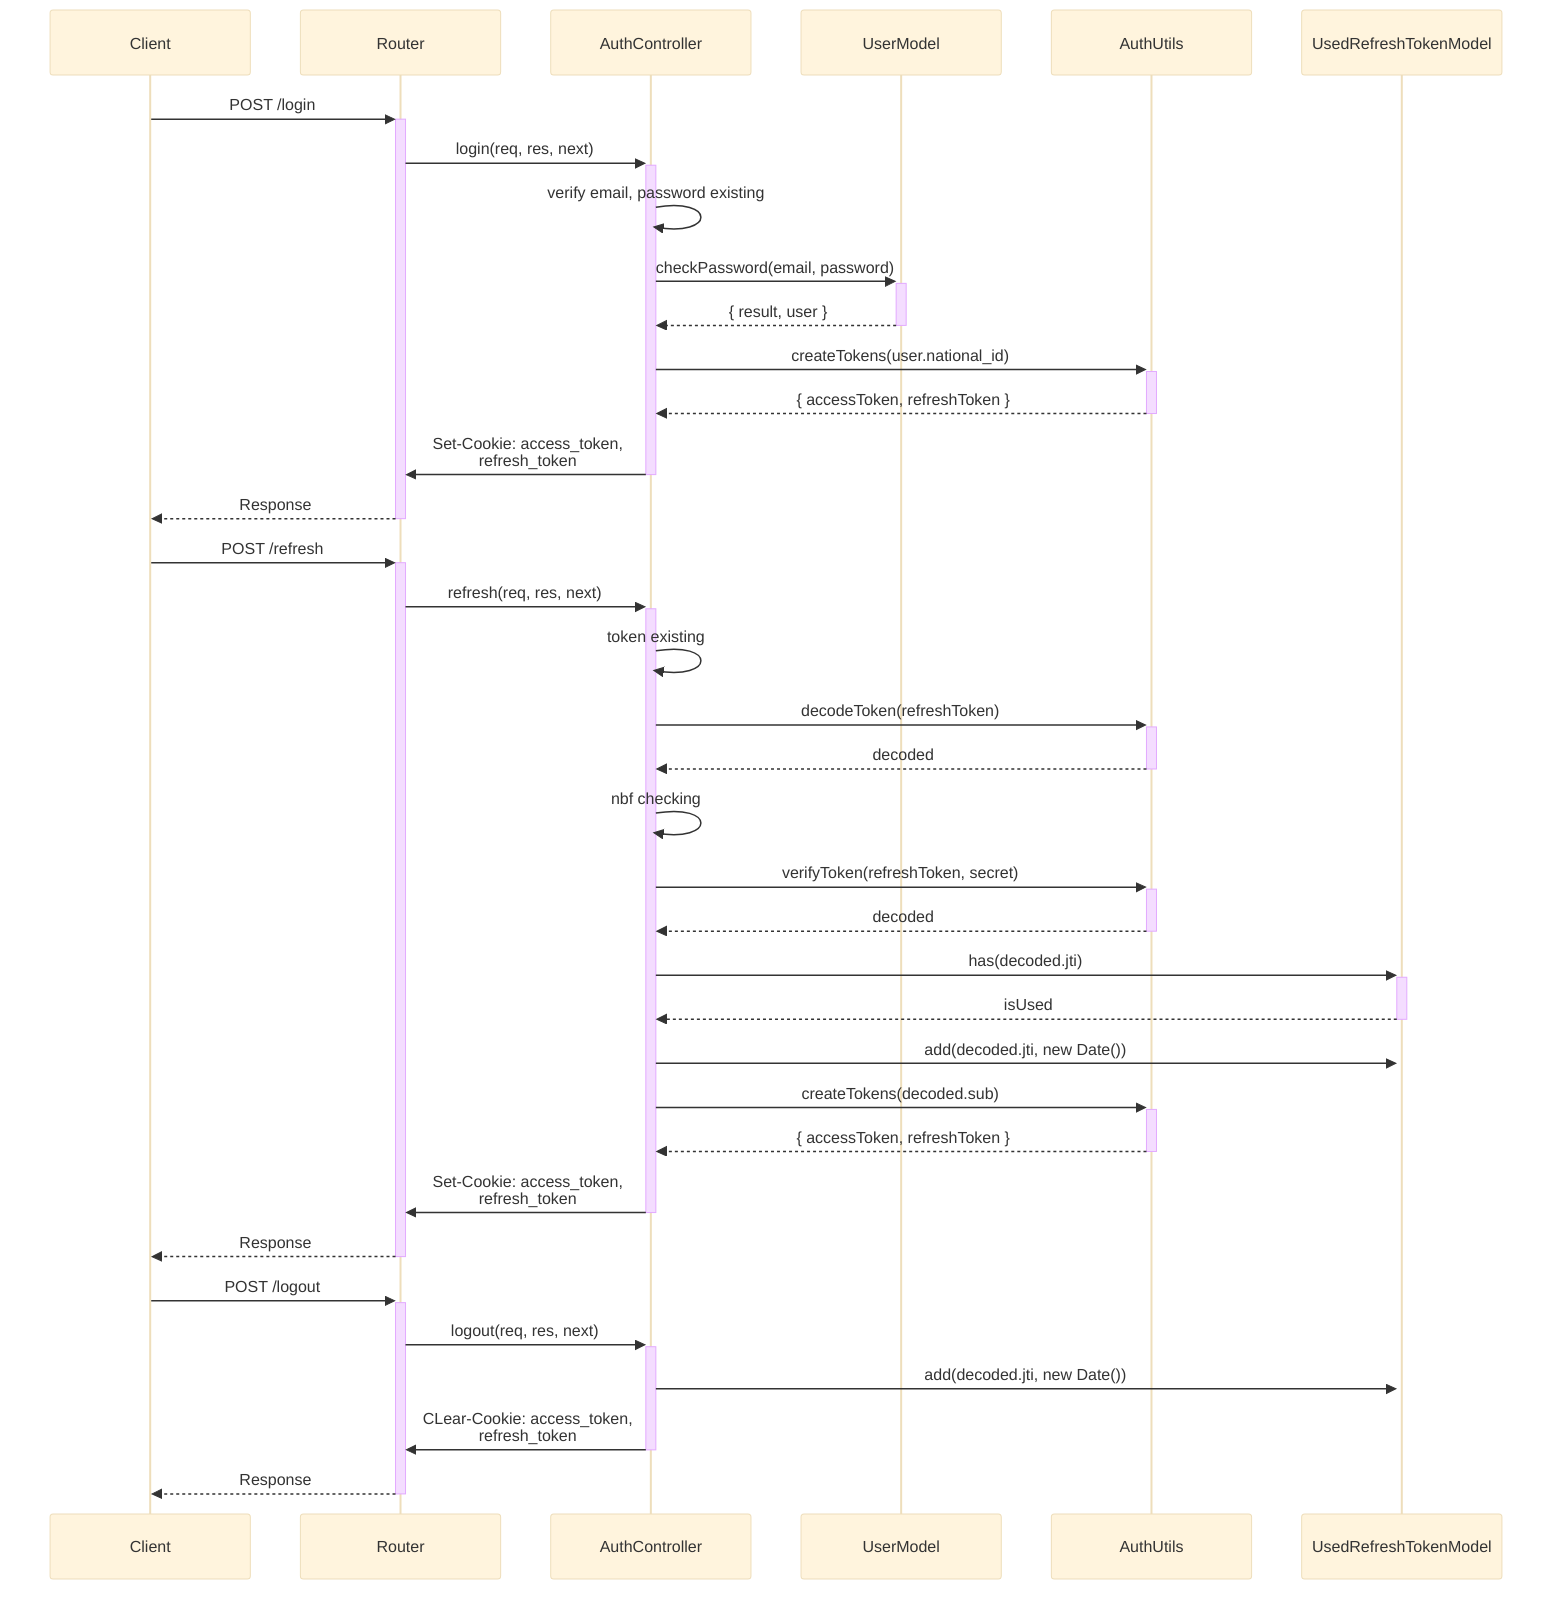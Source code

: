 %%{
    init: {
        "theme":"base",
        "themeVariables": {
            'labelBoxBorderColor': '#ff0000'
        },
        "sequence": { 
            "wrap": true, 
            "width": 200 
        } 
    }
}%%
sequenceDiagram
    participant Client
    participant Router
    participant AuthController
    participant UserModel
    participant AuthUtils
    participant UsedRefreshTokenModel

    Client->>+Router: POST /login
    Router->>+AuthController: login(req, res, next)
    AuthController->>AuthController: verify email, password existing
    AuthController->>+UserModel: checkPassword(email, password)
    UserModel-->>-AuthController: { result, user }
    AuthController->>+AuthUtils: createTokens(user.national_id)
    AuthUtils-->>-AuthController: { accessToken, refreshToken }
    AuthController->>-Router: Set-Cookie: access_token, refresh_token
    Router-->>-Client: Response

    Client->>+Router: POST /refresh
    Router->>+AuthController: refresh(req, res, next)
    AuthController->>AuthController: token existing
    AuthController->>+AuthUtils: decodeToken(refreshToken)
    AuthUtils-->>-AuthController: decoded
    AuthController->>AuthController: nbf checking
    AuthController->>+AuthUtils: verifyToken(refreshToken, secret)
    AuthUtils-->>-AuthController: decoded
    AuthController->>+UsedRefreshTokenModel: has(decoded.jti)
    UsedRefreshTokenModel-->>-AuthController: isUsed
    AuthController->>+UsedRefreshTokenModel: add(decoded.jti, new Date())
    AuthController->>+AuthUtils: createTokens(decoded.sub)
    AuthUtils-->>-AuthController: { accessToken, refreshToken }
    AuthController->>-Router: Set-Cookie: access_token, refresh_token
    Router-->>-Client: Response

    Client->>+Router: POST /logout
    Router->>+AuthController: logout(req, res, next)
    AuthController->>UsedRefreshTokenModel: add(decoded.jti, new Date())
    AuthController->>-Router: CLear-Cookie: access_token, refresh_token
    Router-->>-Client: Response